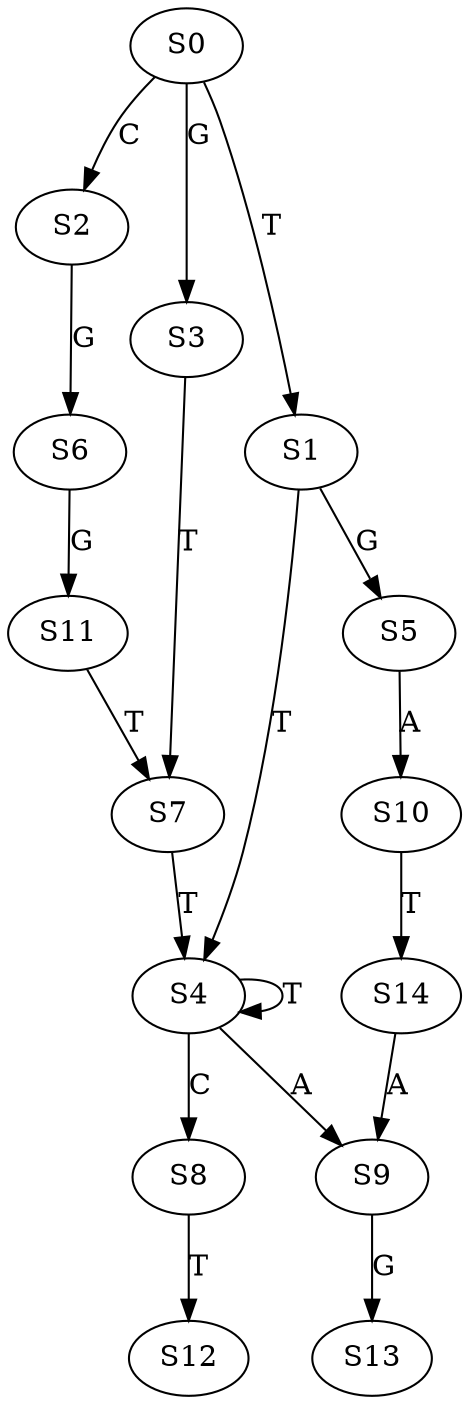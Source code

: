 strict digraph  {
	S0 -> S1 [ label = T ];
	S0 -> S2 [ label = C ];
	S0 -> S3 [ label = G ];
	S1 -> S4 [ label = T ];
	S1 -> S5 [ label = G ];
	S2 -> S6 [ label = G ];
	S3 -> S7 [ label = T ];
	S4 -> S8 [ label = C ];
	S4 -> S4 [ label = T ];
	S4 -> S9 [ label = A ];
	S5 -> S10 [ label = A ];
	S6 -> S11 [ label = G ];
	S7 -> S4 [ label = T ];
	S8 -> S12 [ label = T ];
	S9 -> S13 [ label = G ];
	S10 -> S14 [ label = T ];
	S11 -> S7 [ label = T ];
	S14 -> S9 [ label = A ];
}

